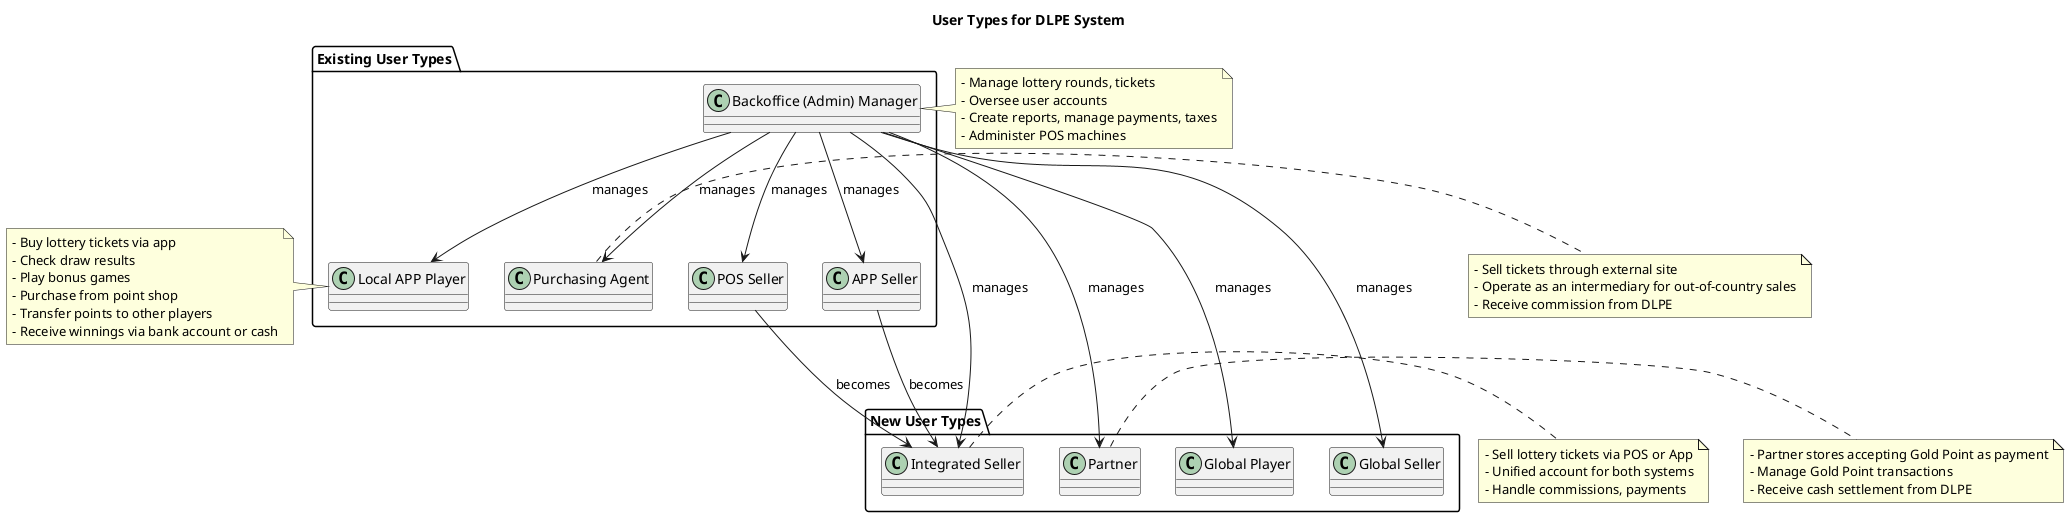 @startuml
title User Types for DLPE System

package "Existing User Types" {
    class "Local APP Player" as LocalAPPPlayer
    class "Backoffice (Admin) Manager" as BackofficeManager
    class "POS Seller" as POSSeller
    class "APP Seller" as APPSeller
    class "Purchasing Agent" as PurchasingAgent
}

package "New User Types" {
    class "Integrated Seller" as IntegratedSeller
    class "Partner" as Partner
    class "Global Player" as GlobalPlayer
    class "Global Seller" as GlobalSeller
}

' Define relationships
BackofficeManager --> LocalAPPPlayer : manages
BackofficeManager --> POSSeller : manages
BackofficeManager --> APPSeller : manages
BackofficeManager --> PurchasingAgent : manages
BackofficeManager --> IntegratedSeller : manages
BackofficeManager --> Partner : manages
BackofficeManager --> GlobalPlayer : manages
BackofficeManager --> GlobalSeller : manages

' Integrate existing types to new types
POSSeller --> IntegratedSeller : becomes
APPSeller --> IntegratedSeller : becomes

' Notes for detailed roles
note left of LocalAPPPlayer
  - Buy lottery tickets via app
  - Check draw results
  - Play bonus games
  - Purchase from point shop
  - Transfer points to other players
  - Receive winnings via bank account or cash
end note

note left of BackofficeManager
  - Manage lottery rounds, tickets
  - Oversee user accounts
  - Create reports, manage payments, taxes
  - Administer POS machines
end note

note right of IntegratedSeller
  - Sell lottery tickets via POS or App
  - Unified account for both systems
  - Handle commissions, payments
end note

note right of Partner
  - Partner stores accepting Gold Point as payment
  - Manage Gold Point transactions
  - Receive cash settlement from DLPE
end note

note right of PurchasingAgent
  - Sell tickets through external site
  - Operate as an intermediary for out-of-country sales
  - Receive commission from DLPE
end note

@enduml
